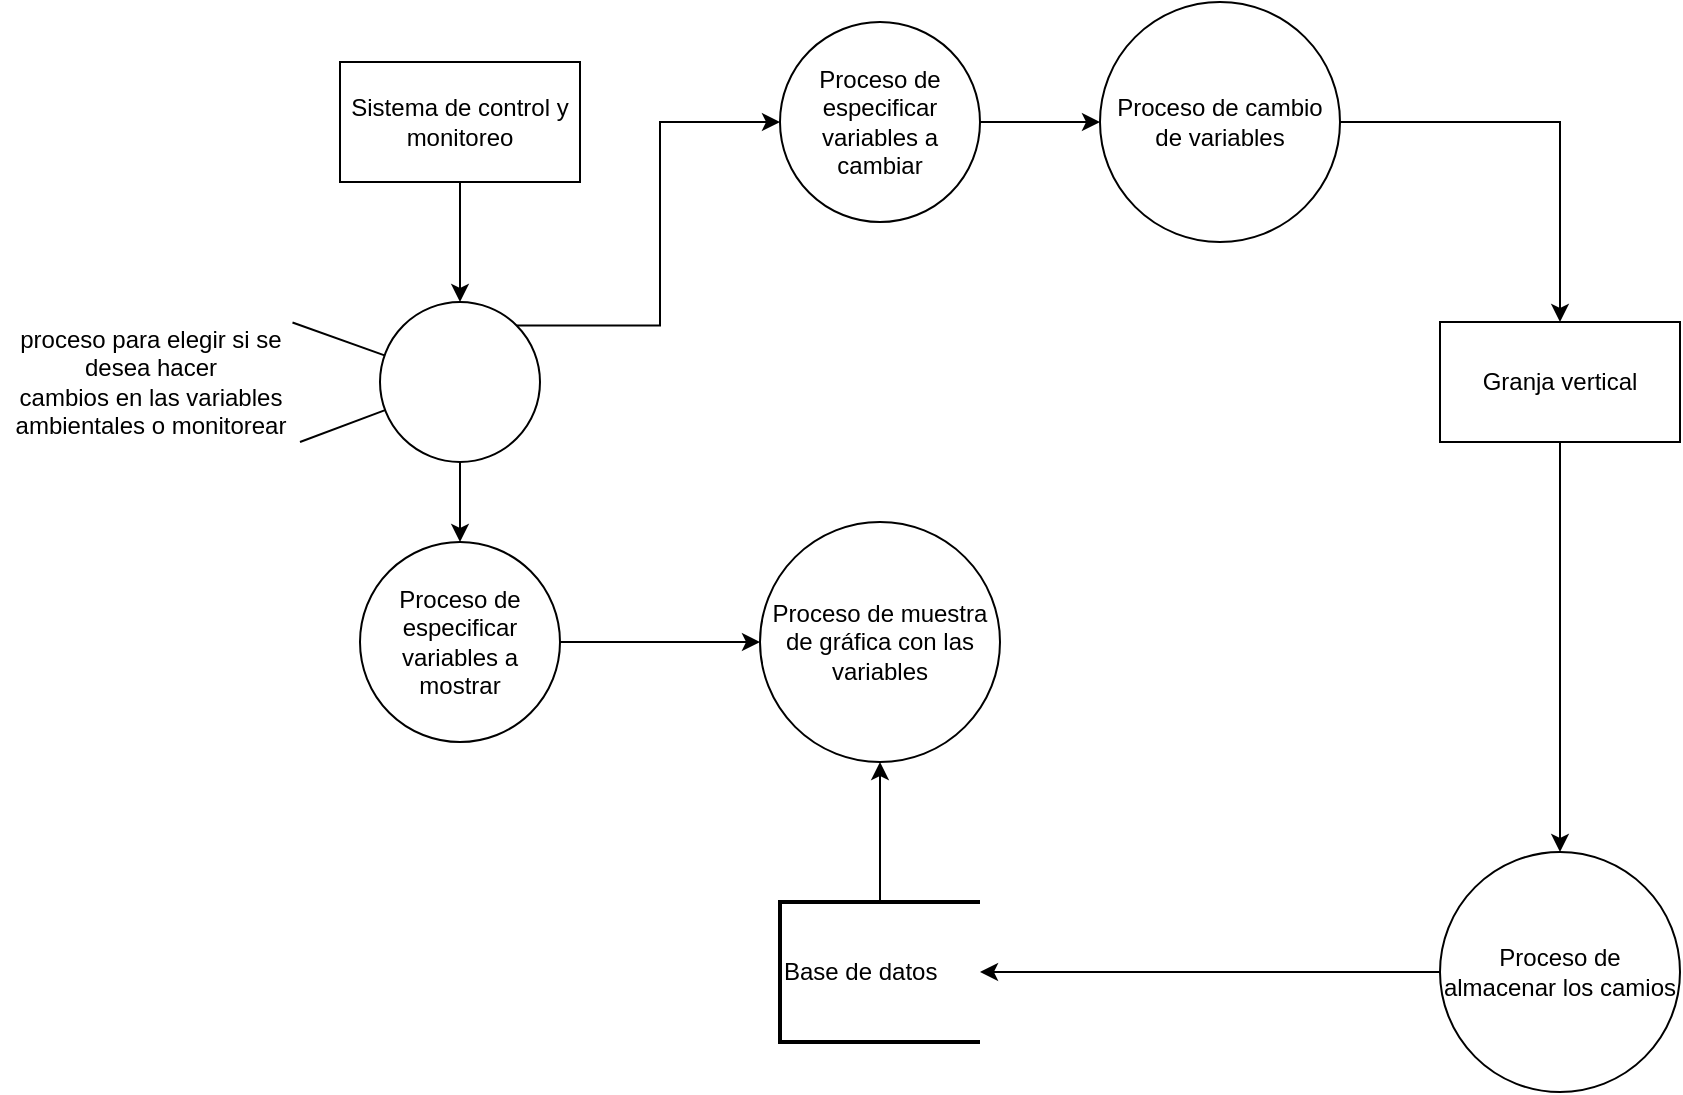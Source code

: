 <mxfile version="13.9.9" type="device"><diagram id="C6j6XDNjJaycvF1pppSE" name="Página-1"><mxGraphModel dx="1829" dy="628" grid="1" gridSize="10" guides="1" tooltips="1" connect="1" arrows="1" fold="1" page="1" pageScale="1" pageWidth="827" pageHeight="1169" math="0" shadow="0"><root><mxCell id="0"/><mxCell id="1" parent="0"/><mxCell id="UpvO8uy0LCOeYOcy_vgS-13" style="edgeStyle=orthogonalEdgeStyle;rounded=0;orthogonalLoop=1;jettySize=auto;html=1;entryX=0.5;entryY=0;entryDx=0;entryDy=0;" edge="1" parent="1" source="UpvO8uy0LCOeYOcy_vgS-1" target="UpvO8uy0LCOeYOcy_vgS-4"><mxGeometry relative="1" as="geometry"/></mxCell><mxCell id="UpvO8uy0LCOeYOcy_vgS-1" value="&lt;span&gt;Sistema de control y monitoreo&lt;/span&gt;" style="rounded=0;whiteSpace=wrap;html=1;" vertex="1" parent="1"><mxGeometry x="130" y="110" width="120" height="60" as="geometry"/></mxCell><mxCell id="UpvO8uy0LCOeYOcy_vgS-16" style="edgeStyle=orthogonalEdgeStyle;rounded=0;orthogonalLoop=1;jettySize=auto;html=1;exitX=1;exitY=0.5;exitDx=0;exitDy=0;entryX=0;entryY=0.5;entryDx=0;entryDy=0;" edge="1" parent="1" source="UpvO8uy0LCOeYOcy_vgS-2" target="UpvO8uy0LCOeYOcy_vgS-6"><mxGeometry relative="1" as="geometry"/></mxCell><mxCell id="UpvO8uy0LCOeYOcy_vgS-2" value="&lt;span&gt;Proceso de especificar variables a cambiar&lt;/span&gt;" style="ellipse;whiteSpace=wrap;html=1;aspect=fixed;" vertex="1" parent="1"><mxGeometry x="350" y="90" width="100" height="100" as="geometry"/></mxCell><mxCell id="UpvO8uy0LCOeYOcy_vgS-14" style="edgeStyle=orthogonalEdgeStyle;rounded=0;orthogonalLoop=1;jettySize=auto;html=1;entryX=0.5;entryY=0;entryDx=0;entryDy=0;" edge="1" parent="1" source="UpvO8uy0LCOeYOcy_vgS-4" target="UpvO8uy0LCOeYOcy_vgS-5"><mxGeometry relative="1" as="geometry"/></mxCell><mxCell id="UpvO8uy0LCOeYOcy_vgS-15" style="edgeStyle=orthogonalEdgeStyle;rounded=0;orthogonalLoop=1;jettySize=auto;html=1;exitX=1;exitY=0;exitDx=0;exitDy=0;entryX=0;entryY=0.5;entryDx=0;entryDy=0;" edge="1" parent="1" source="UpvO8uy0LCOeYOcy_vgS-4" target="UpvO8uy0LCOeYOcy_vgS-2"><mxGeometry relative="1" as="geometry"/></mxCell><mxCell id="UpvO8uy0LCOeYOcy_vgS-4" value="" style="ellipse;whiteSpace=wrap;html=1;aspect=fixed;" vertex="1" parent="1"><mxGeometry x="150" y="230" width="80" height="80" as="geometry"/></mxCell><mxCell id="UpvO8uy0LCOeYOcy_vgS-18" style="edgeStyle=orthogonalEdgeStyle;rounded=0;orthogonalLoop=1;jettySize=auto;html=1;exitX=1;exitY=0.5;exitDx=0;exitDy=0;entryX=0;entryY=0.5;entryDx=0;entryDy=0;" edge="1" parent="1" source="UpvO8uy0LCOeYOcy_vgS-5" target="UpvO8uy0LCOeYOcy_vgS-9"><mxGeometry relative="1" as="geometry"/></mxCell><mxCell id="UpvO8uy0LCOeYOcy_vgS-5" value="Proceso de especificar variables a mostrar" style="ellipse;whiteSpace=wrap;html=1;aspect=fixed;" vertex="1" parent="1"><mxGeometry x="140" y="350" width="100" height="100" as="geometry"/></mxCell><mxCell id="UpvO8uy0LCOeYOcy_vgS-17" style="edgeStyle=orthogonalEdgeStyle;rounded=0;orthogonalLoop=1;jettySize=auto;html=1;exitX=1;exitY=0.5;exitDx=0;exitDy=0;entryX=0.5;entryY=0;entryDx=0;entryDy=0;" edge="1" parent="1" source="UpvO8uy0LCOeYOcy_vgS-6" target="UpvO8uy0LCOeYOcy_vgS-10"><mxGeometry relative="1" as="geometry"/></mxCell><mxCell id="UpvO8uy0LCOeYOcy_vgS-6" value="Proceso de cambio de variables" style="ellipse;whiteSpace=wrap;html=1;aspect=fixed;" vertex="1" parent="1"><mxGeometry x="510" y="80" width="120" height="120" as="geometry"/></mxCell><mxCell id="UpvO8uy0LCOeYOcy_vgS-9" value="Proceso de muestra de gráfica con las variables" style="ellipse;whiteSpace=wrap;html=1;aspect=fixed;" vertex="1" parent="1"><mxGeometry x="340" y="340" width="120" height="120" as="geometry"/></mxCell><mxCell id="UpvO8uy0LCOeYOcy_vgS-20" style="edgeStyle=orthogonalEdgeStyle;rounded=0;orthogonalLoop=1;jettySize=auto;html=1;exitX=0.5;exitY=1;exitDx=0;exitDy=0;entryX=0.5;entryY=0;entryDx=0;entryDy=0;" edge="1" parent="1" source="UpvO8uy0LCOeYOcy_vgS-10" target="UpvO8uy0LCOeYOcy_vgS-12"><mxGeometry relative="1" as="geometry"/></mxCell><mxCell id="UpvO8uy0LCOeYOcy_vgS-10" value="Granja vertical" style="rounded=0;whiteSpace=wrap;html=1;" vertex="1" parent="1"><mxGeometry x="680" y="240" width="120" height="60" as="geometry"/></mxCell><mxCell id="UpvO8uy0LCOeYOcy_vgS-19" style="edgeStyle=orthogonalEdgeStyle;rounded=0;orthogonalLoop=1;jettySize=auto;html=1;entryX=0.5;entryY=1;entryDx=0;entryDy=0;" edge="1" parent="1" source="UpvO8uy0LCOeYOcy_vgS-11" target="UpvO8uy0LCOeYOcy_vgS-9"><mxGeometry relative="1" as="geometry"/></mxCell><mxCell id="UpvO8uy0LCOeYOcy_vgS-11" value="Base de datos" style="strokeWidth=2;html=1;shape=mxgraph.flowchart.annotation_1;align=left;pointerEvents=1;" vertex="1" parent="1"><mxGeometry x="350" y="530" width="100" height="70" as="geometry"/></mxCell><mxCell id="UpvO8uy0LCOeYOcy_vgS-21" style="edgeStyle=orthogonalEdgeStyle;rounded=0;orthogonalLoop=1;jettySize=auto;html=1;entryX=1;entryY=0.5;entryDx=0;entryDy=0;entryPerimeter=0;" edge="1" parent="1" source="UpvO8uy0LCOeYOcy_vgS-12" target="UpvO8uy0LCOeYOcy_vgS-11"><mxGeometry relative="1" as="geometry"/></mxCell><mxCell id="UpvO8uy0LCOeYOcy_vgS-12" value="Proceso de almacenar los camios" style="ellipse;whiteSpace=wrap;html=1;aspect=fixed;" vertex="1" parent="1"><mxGeometry x="680" y="505" width="120" height="120" as="geometry"/></mxCell><mxCell id="UpvO8uy0LCOeYOcy_vgS-22" value="&lt;span&gt;proceso para elegir si se&lt;br&gt;&amp;nbsp;desea hacer&amp;nbsp; &lt;br&gt;cambios en las variables &lt;br&gt;ambientales o monitorear&lt;/span&gt;" style="text;html=1;align=center;verticalAlign=middle;resizable=0;points=[];autosize=1;" vertex="1" parent="1"><mxGeometry x="-40" y="240" width="150" height="60" as="geometry"/></mxCell><mxCell id="UpvO8uy0LCOeYOcy_vgS-23" value="" style="endArrow=none;html=1;exitX=0.975;exitY=0.004;exitDx=0;exitDy=0;exitPerimeter=0;" edge="1" parent="1" source="UpvO8uy0LCOeYOcy_vgS-22" target="UpvO8uy0LCOeYOcy_vgS-4"><mxGeometry width="50" height="50" relative="1" as="geometry"><mxPoint x="120" y="240" as="sourcePoint"/><mxPoint x="180" y="210" as="targetPoint"/></mxGeometry></mxCell><mxCell id="UpvO8uy0LCOeYOcy_vgS-28" value="" style="endArrow=none;html=1;" edge="1" parent="1" target="UpvO8uy0LCOeYOcy_vgS-4"><mxGeometry width="50" height="50" relative="1" as="geometry"><mxPoint x="110" y="300" as="sourcePoint"/><mxPoint x="160" y="250" as="targetPoint"/></mxGeometry></mxCell></root></mxGraphModel></diagram></mxfile>
